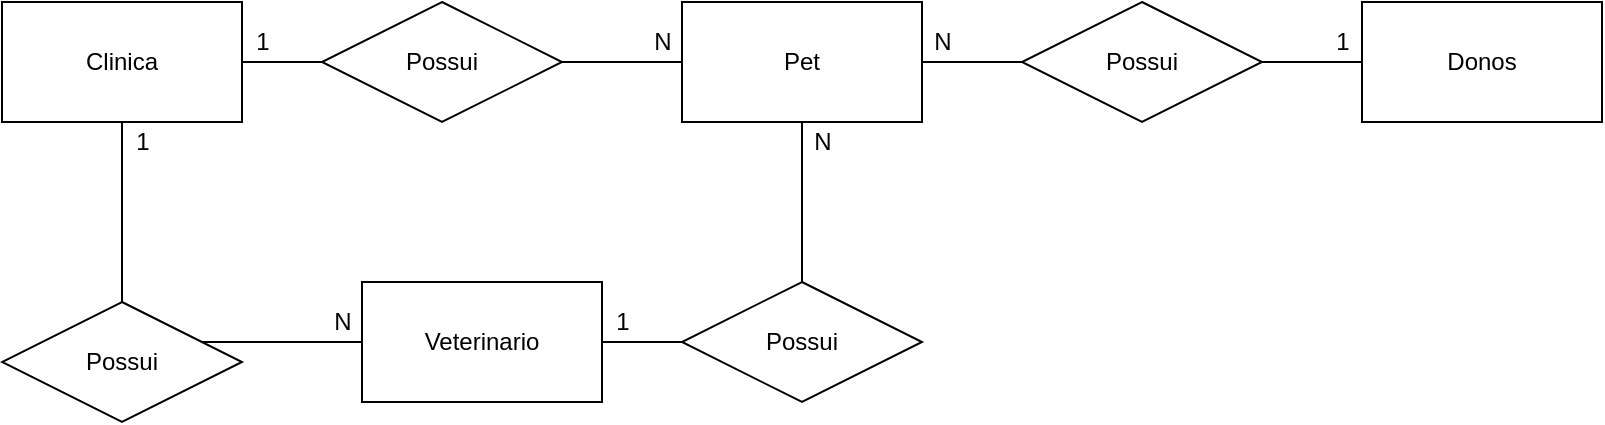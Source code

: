 <mxfile version="14.9.3" type="device"><diagram id="3az4hxq2Tcspz3VlrWZg" name="Page-1"><mxGraphModel dx="1038" dy="521" grid="1" gridSize="10" guides="1" tooltips="1" connect="1" arrows="1" fold="1" page="1" pageScale="1" pageWidth="827" pageHeight="1169" math="0" shadow="0"><root><mxCell id="0"/><mxCell id="1" parent="0"/><mxCell id="DQ1BoMcDxwn-TU_2sXyi-7" style="edgeStyle=orthogonalEdgeStyle;rounded=0;orthogonalLoop=1;jettySize=auto;html=1;entryX=0;entryY=0.5;entryDx=0;entryDy=0;endArrow=none;endFill=0;" edge="1" parent="1" source="DQ1BoMcDxwn-TU_2sXyi-1" target="DQ1BoMcDxwn-TU_2sXyi-6"><mxGeometry relative="1" as="geometry"/></mxCell><mxCell id="DQ1BoMcDxwn-TU_2sXyi-11" style="edgeStyle=orthogonalEdgeStyle;rounded=0;orthogonalLoop=1;jettySize=auto;html=1;entryX=0;entryY=0.5;entryDx=0;entryDy=0;endArrow=none;endFill=0;" edge="1" parent="1" source="DQ1BoMcDxwn-TU_2sXyi-1" target="DQ1BoMcDxwn-TU_2sXyi-3"><mxGeometry relative="1" as="geometry"><Array as="points"><mxPoint x="170" y="280"/></Array></mxGeometry></mxCell><mxCell id="DQ1BoMcDxwn-TU_2sXyi-1" value="Clinica" style="rounded=0;whiteSpace=wrap;html=1;" vertex="1" parent="1"><mxGeometry x="110" y="110" width="120" height="60" as="geometry"/></mxCell><mxCell id="DQ1BoMcDxwn-TU_2sXyi-21" style="edgeStyle=orthogonalEdgeStyle;rounded=0;orthogonalLoop=1;jettySize=auto;html=1;entryX=1;entryY=0.5;entryDx=0;entryDy=0;endArrow=none;endFill=0;" edge="1" parent="1" source="DQ1BoMcDxwn-TU_2sXyi-2" target="DQ1BoMcDxwn-TU_2sXyi-4"><mxGeometry relative="1" as="geometry"/></mxCell><mxCell id="DQ1BoMcDxwn-TU_2sXyi-2" value="Donos" style="rounded=0;whiteSpace=wrap;html=1;" vertex="1" parent="1"><mxGeometry x="790" y="110" width="120" height="60" as="geometry"/></mxCell><mxCell id="DQ1BoMcDxwn-TU_2sXyi-16" style="edgeStyle=orthogonalEdgeStyle;rounded=0;orthogonalLoop=1;jettySize=auto;html=1;entryX=0.5;entryY=1;entryDx=0;entryDy=0;endArrow=none;endFill=0;" edge="1" parent="1" source="DQ1BoMcDxwn-TU_2sXyi-3" target="DQ1BoMcDxwn-TU_2sXyi-4"><mxGeometry relative="1" as="geometry"/></mxCell><mxCell id="DQ1BoMcDxwn-TU_2sXyi-3" value="Veterinario" style="rounded=0;whiteSpace=wrap;html=1;" vertex="1" parent="1"><mxGeometry x="290" y="250" width="120" height="60" as="geometry"/></mxCell><mxCell id="DQ1BoMcDxwn-TU_2sXyi-4" value="Pet" style="rounded=0;whiteSpace=wrap;html=1;" vertex="1" parent="1"><mxGeometry x="450" y="110" width="120" height="60" as="geometry"/></mxCell><mxCell id="DQ1BoMcDxwn-TU_2sXyi-8" style="edgeStyle=orthogonalEdgeStyle;rounded=0;orthogonalLoop=1;jettySize=auto;html=1;endArrow=none;endFill=0;" edge="1" parent="1" source="DQ1BoMcDxwn-TU_2sXyi-6" target="DQ1BoMcDxwn-TU_2sXyi-4"><mxGeometry relative="1" as="geometry"/></mxCell><mxCell id="DQ1BoMcDxwn-TU_2sXyi-6" value="Possui" style="shape=rhombus;perimeter=rhombusPerimeter;whiteSpace=wrap;html=1;align=center;" vertex="1" parent="1"><mxGeometry x="270" y="110" width="120" height="60" as="geometry"/></mxCell><mxCell id="DQ1BoMcDxwn-TU_2sXyi-9" value="1" style="text;html=1;align=center;verticalAlign=middle;resizable=0;points=[];autosize=1;strokeColor=none;" vertex="1" parent="1"><mxGeometry x="230" y="120" width="20" height="20" as="geometry"/></mxCell><mxCell id="DQ1BoMcDxwn-TU_2sXyi-10" value="N" style="text;html=1;align=center;verticalAlign=middle;resizable=0;points=[];autosize=1;strokeColor=none;" vertex="1" parent="1"><mxGeometry x="430" y="120" width="20" height="20" as="geometry"/></mxCell><mxCell id="DQ1BoMcDxwn-TU_2sXyi-12" value="N" style="text;html=1;align=center;verticalAlign=middle;resizable=0;points=[];autosize=1;strokeColor=none;" vertex="1" parent="1"><mxGeometry x="270" y="260" width="20" height="20" as="geometry"/></mxCell><mxCell id="DQ1BoMcDxwn-TU_2sXyi-13" value="1" style="text;html=1;align=center;verticalAlign=middle;resizable=0;points=[];autosize=1;strokeColor=none;" vertex="1" parent="1"><mxGeometry x="170" y="170" width="20" height="20" as="geometry"/></mxCell><mxCell id="DQ1BoMcDxwn-TU_2sXyi-15" value="Possui" style="shape=rhombus;perimeter=rhombusPerimeter;whiteSpace=wrap;html=1;align=center;" vertex="1" parent="1"><mxGeometry x="110" y="260" width="120" height="60" as="geometry"/></mxCell><mxCell id="DQ1BoMcDxwn-TU_2sXyi-18" value="Possui" style="shape=rhombus;perimeter=rhombusPerimeter;whiteSpace=wrap;html=1;align=center;" vertex="1" parent="1"><mxGeometry x="450" y="250" width="120" height="60" as="geometry"/></mxCell><mxCell id="DQ1BoMcDxwn-TU_2sXyi-19" value="N" style="text;html=1;align=center;verticalAlign=middle;resizable=0;points=[];autosize=1;strokeColor=none;" vertex="1" parent="1"><mxGeometry x="510" y="170" width="20" height="20" as="geometry"/></mxCell><mxCell id="DQ1BoMcDxwn-TU_2sXyi-20" value="1" style="text;html=1;align=center;verticalAlign=middle;resizable=0;points=[];autosize=1;strokeColor=none;" vertex="1" parent="1"><mxGeometry x="410" y="260" width="20" height="20" as="geometry"/></mxCell><mxCell id="DQ1BoMcDxwn-TU_2sXyi-22" value="Possui" style="shape=rhombus;perimeter=rhombusPerimeter;whiteSpace=wrap;html=1;align=center;" vertex="1" parent="1"><mxGeometry x="620" y="110" width="120" height="60" as="geometry"/></mxCell><mxCell id="DQ1BoMcDxwn-TU_2sXyi-23" value="1" style="text;html=1;align=center;verticalAlign=middle;resizable=0;points=[];autosize=1;strokeColor=none;" vertex="1" parent="1"><mxGeometry x="770" y="120" width="20" height="20" as="geometry"/></mxCell><mxCell id="DQ1BoMcDxwn-TU_2sXyi-24" value="N" style="text;html=1;align=center;verticalAlign=middle;resizable=0;points=[];autosize=1;strokeColor=none;" vertex="1" parent="1"><mxGeometry x="570" y="120" width="20" height="20" as="geometry"/></mxCell></root></mxGraphModel></diagram></mxfile>
